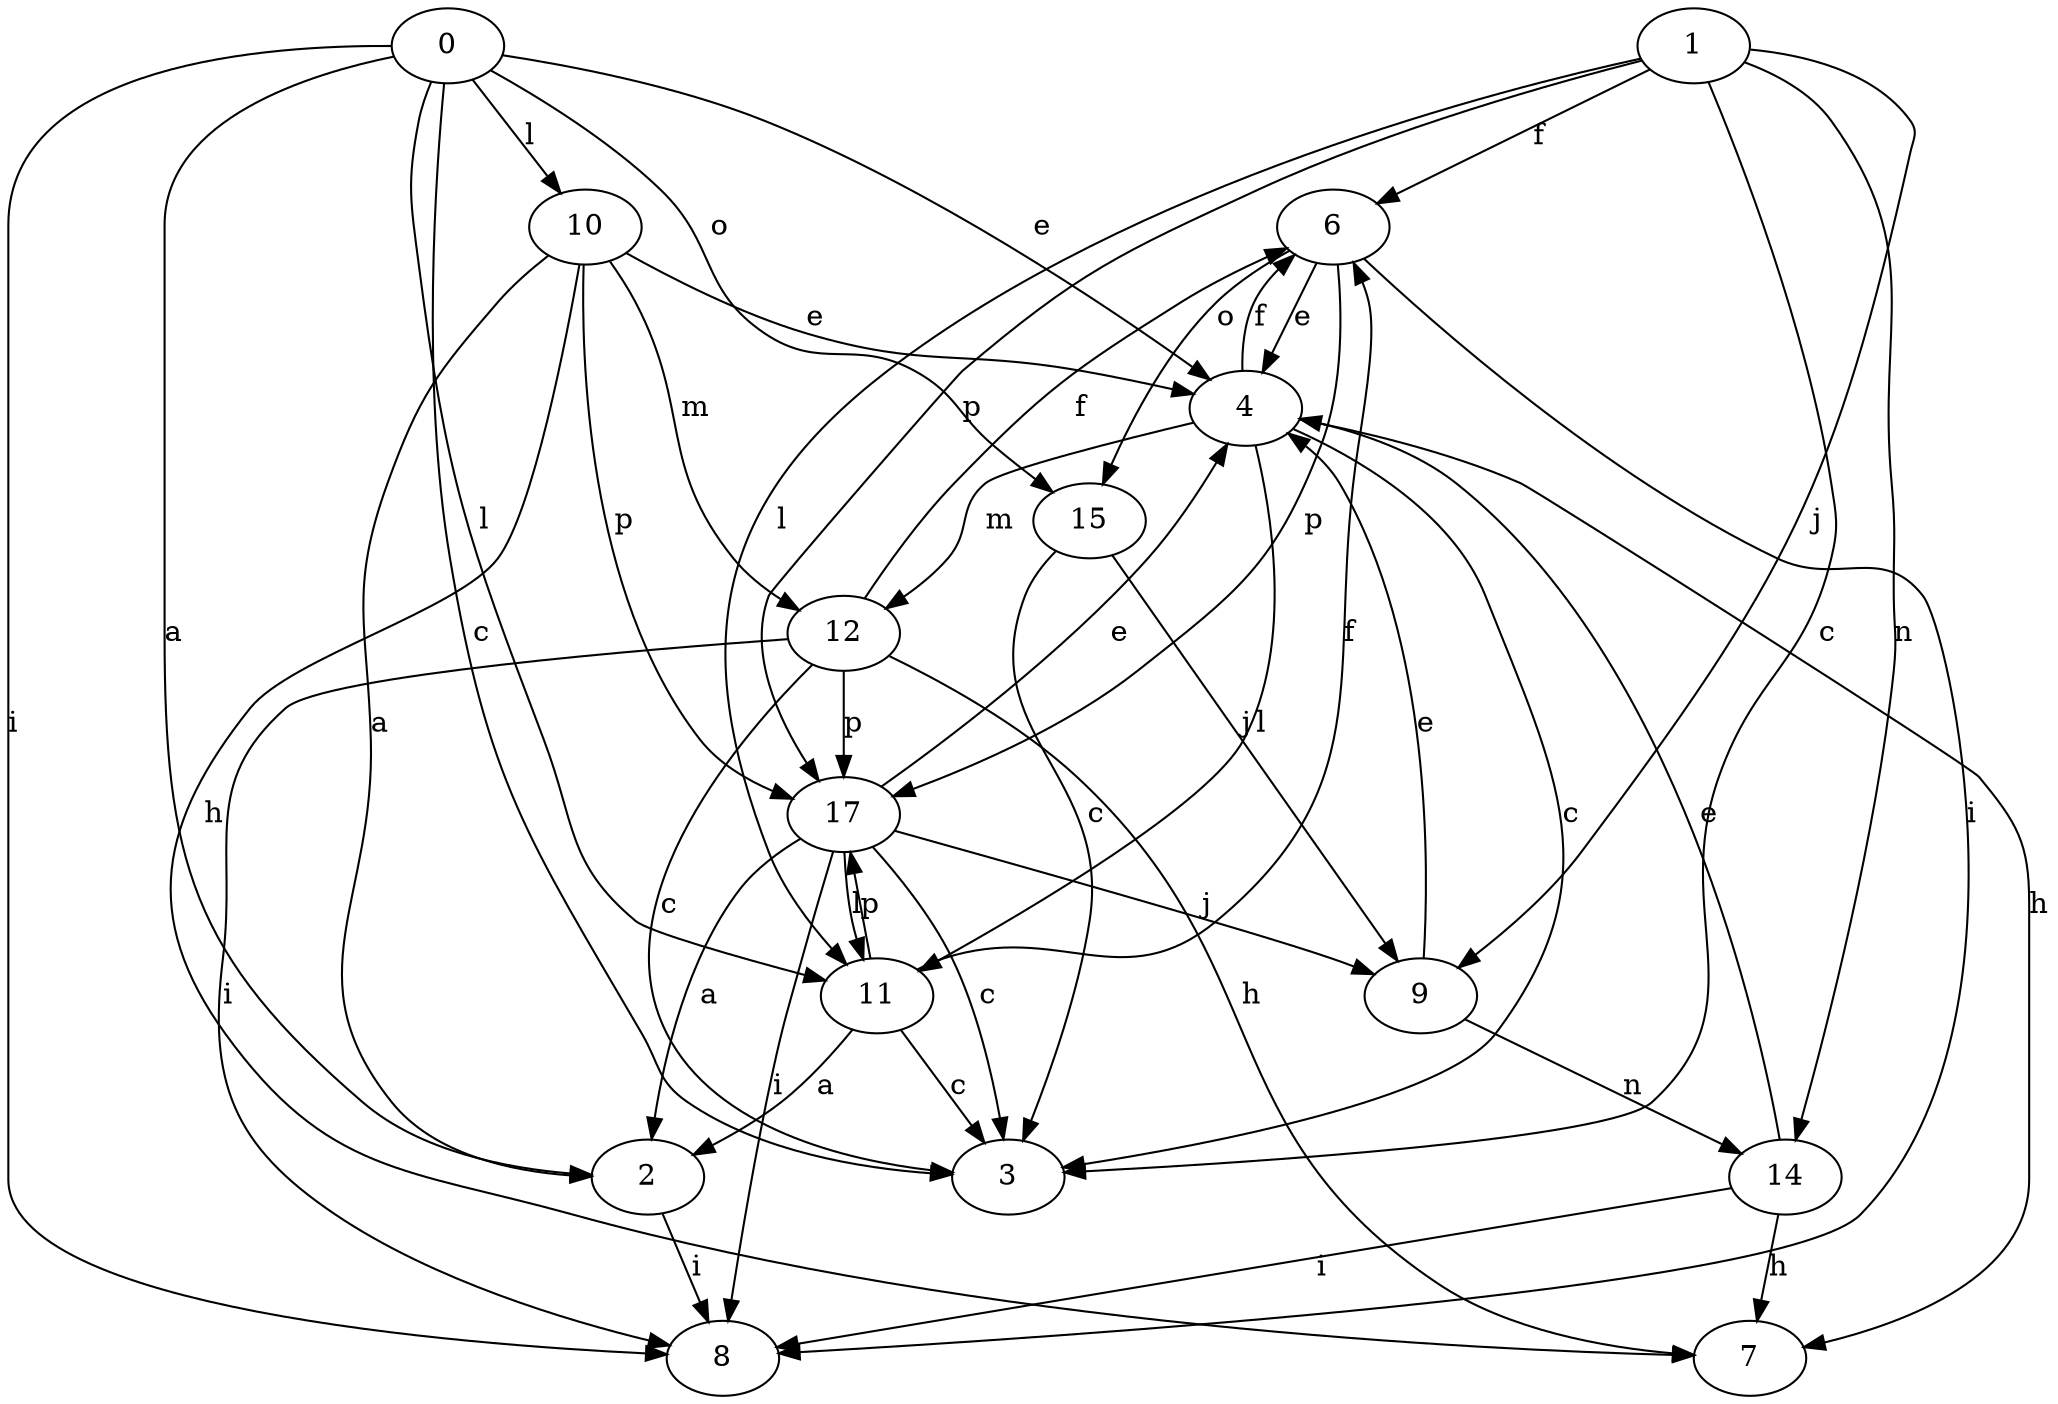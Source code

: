 strict digraph  {
1;
0;
2;
3;
4;
6;
7;
8;
9;
10;
11;
12;
14;
15;
17;
1 -> 3  [label=c];
1 -> 6  [label=f];
1 -> 9  [label=j];
1 -> 11  [label=l];
1 -> 14  [label=n];
1 -> 17  [label=p];
0 -> 2  [label=a];
0 -> 3  [label=c];
0 -> 4  [label=e];
0 -> 8  [label=i];
0 -> 10  [label=l];
0 -> 11  [label=l];
0 -> 15  [label=o];
2 -> 8  [label=i];
4 -> 3  [label=c];
4 -> 6  [label=f];
4 -> 7  [label=h];
4 -> 11  [label=l];
4 -> 12  [label=m];
6 -> 4  [label=e];
6 -> 8  [label=i];
6 -> 15  [label=o];
6 -> 17  [label=p];
9 -> 4  [label=e];
9 -> 14  [label=n];
10 -> 2  [label=a];
10 -> 4  [label=e];
10 -> 7  [label=h];
10 -> 12  [label=m];
10 -> 17  [label=p];
11 -> 2  [label=a];
11 -> 3  [label=c];
11 -> 6  [label=f];
11 -> 17  [label=p];
12 -> 3  [label=c];
12 -> 6  [label=f];
12 -> 7  [label=h];
12 -> 8  [label=i];
12 -> 17  [label=p];
14 -> 4  [label=e];
14 -> 7  [label=h];
14 -> 8  [label=i];
15 -> 3  [label=c];
15 -> 9  [label=j];
17 -> 2  [label=a];
17 -> 3  [label=c];
17 -> 4  [label=e];
17 -> 8  [label=i];
17 -> 9  [label=j];
17 -> 11  [label=l];
}
